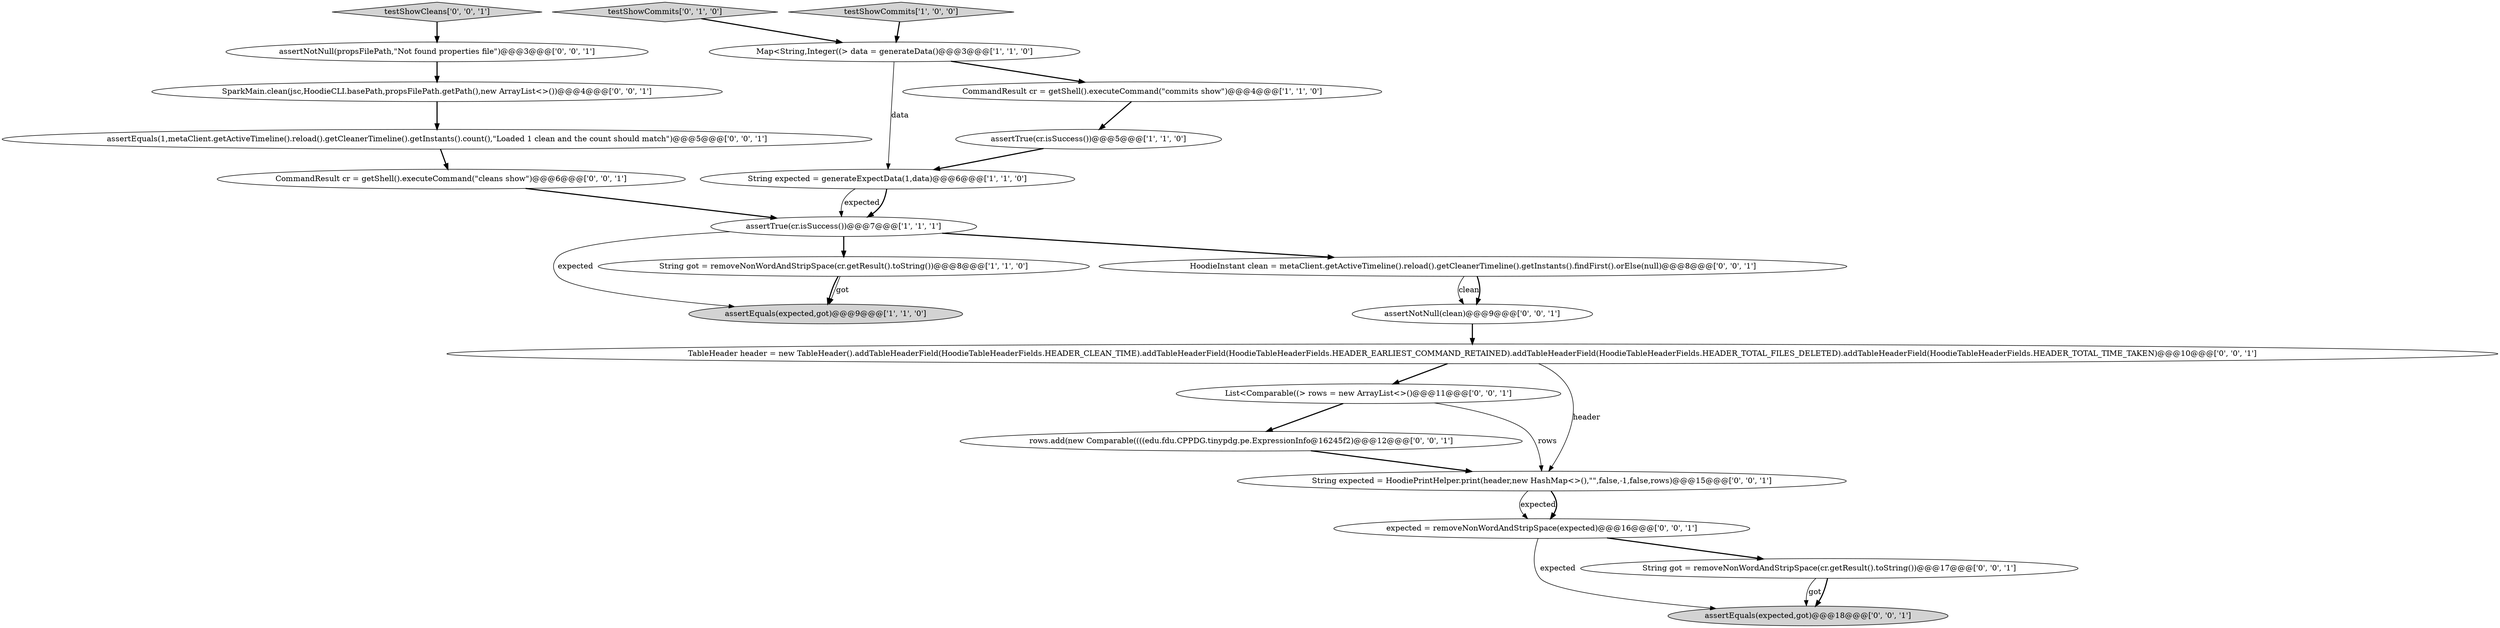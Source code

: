 digraph {
5 [style = filled, label = "assertEquals(expected,got)@@@9@@@['1', '1', '0']", fillcolor = lightgray, shape = ellipse image = "AAA0AAABBB1BBB"];
8 [style = filled, label = "testShowCommits['0', '1', '0']", fillcolor = lightgray, shape = diamond image = "AAA0AAABBB2BBB"];
9 [style = filled, label = "expected = removeNonWordAndStripSpace(expected)@@@16@@@['0', '0', '1']", fillcolor = white, shape = ellipse image = "AAA0AAABBB3BBB"];
4 [style = filled, label = "testShowCommits['1', '0', '0']", fillcolor = lightgray, shape = diamond image = "AAA0AAABBB1BBB"];
6 [style = filled, label = "String got = removeNonWordAndStripSpace(cr.getResult().toString())@@@8@@@['1', '1', '0']", fillcolor = white, shape = ellipse image = "AAA0AAABBB1BBB"];
1 [style = filled, label = "assertTrue(cr.isSuccess())@@@5@@@['1', '1', '0']", fillcolor = white, shape = ellipse image = "AAA0AAABBB1BBB"];
14 [style = filled, label = "assertEquals(1,metaClient.getActiveTimeline().reload().getCleanerTimeline().getInstants().count(),\"Loaded 1 clean and the count should match\")@@@5@@@['0', '0', '1']", fillcolor = white, shape = ellipse image = "AAA0AAABBB3BBB"];
10 [style = filled, label = "TableHeader header = new TableHeader().addTableHeaderField(HoodieTableHeaderFields.HEADER_CLEAN_TIME).addTableHeaderField(HoodieTableHeaderFields.HEADER_EARLIEST_COMMAND_RETAINED).addTableHeaderField(HoodieTableHeaderFields.HEADER_TOTAL_FILES_DELETED).addTableHeaderField(HoodieTableHeaderFields.HEADER_TOTAL_TIME_TAKEN)@@@10@@@['0', '0', '1']", fillcolor = white, shape = ellipse image = "AAA0AAABBB3BBB"];
19 [style = filled, label = "rows.add(new Comparable((((edu.fdu.CPPDG.tinypdg.pe.ExpressionInfo@16245f2)@@@12@@@['0', '0', '1']", fillcolor = white, shape = ellipse image = "AAA0AAABBB3BBB"];
0 [style = filled, label = "Map<String,Integer((> data = generateData()@@@3@@@['1', '1', '0']", fillcolor = white, shape = ellipse image = "AAA0AAABBB1BBB"];
11 [style = filled, label = "CommandResult cr = getShell().executeCommand(\"cleans show\")@@@6@@@['0', '0', '1']", fillcolor = white, shape = ellipse image = "AAA0AAABBB3BBB"];
2 [style = filled, label = "assertTrue(cr.isSuccess())@@@7@@@['1', '1', '1']", fillcolor = white, shape = ellipse image = "AAA0AAABBB1BBB"];
21 [style = filled, label = "HoodieInstant clean = metaClient.getActiveTimeline().reload().getCleanerTimeline().getInstants().findFirst().orElse(null)@@@8@@@['0', '0', '1']", fillcolor = white, shape = ellipse image = "AAA0AAABBB3BBB"];
18 [style = filled, label = "assertNotNull(clean)@@@9@@@['0', '0', '1']", fillcolor = white, shape = ellipse image = "AAA0AAABBB3BBB"];
13 [style = filled, label = "List<Comparable((> rows = new ArrayList<>()@@@11@@@['0', '0', '1']", fillcolor = white, shape = ellipse image = "AAA0AAABBB3BBB"];
12 [style = filled, label = "testShowCleans['0', '0', '1']", fillcolor = lightgray, shape = diamond image = "AAA0AAABBB3BBB"];
7 [style = filled, label = "String expected = generateExpectData(1,data)@@@6@@@['1', '1', '0']", fillcolor = white, shape = ellipse image = "AAA0AAABBB1BBB"];
20 [style = filled, label = "String expected = HoodiePrintHelper.print(header,new HashMap<>(),\"\",false,-1,false,rows)@@@15@@@['0', '0', '1']", fillcolor = white, shape = ellipse image = "AAA0AAABBB3BBB"];
3 [style = filled, label = "CommandResult cr = getShell().executeCommand(\"commits show\")@@@4@@@['1', '1', '0']", fillcolor = white, shape = ellipse image = "AAA0AAABBB1BBB"];
22 [style = filled, label = "assertEquals(expected,got)@@@18@@@['0', '0', '1']", fillcolor = lightgray, shape = ellipse image = "AAA0AAABBB3BBB"];
15 [style = filled, label = "String got = removeNonWordAndStripSpace(cr.getResult().toString())@@@17@@@['0', '0', '1']", fillcolor = white, shape = ellipse image = "AAA0AAABBB3BBB"];
17 [style = filled, label = "assertNotNull(propsFilePath,\"Not found properties file\")@@@3@@@['0', '0', '1']", fillcolor = white, shape = ellipse image = "AAA0AAABBB3BBB"];
16 [style = filled, label = "SparkMain.clean(jsc,HoodieCLI.basePath,propsFilePath.getPath(),new ArrayList<>())@@@4@@@['0', '0', '1']", fillcolor = white, shape = ellipse image = "AAA0AAABBB3BBB"];
7->2 [style = solid, label="expected"];
13->20 [style = solid, label="rows"];
13->19 [style = bold, label=""];
8->0 [style = bold, label=""];
19->20 [style = bold, label=""];
10->20 [style = solid, label="header"];
9->15 [style = bold, label=""];
15->22 [style = solid, label="got"];
15->22 [style = bold, label=""];
0->3 [style = bold, label=""];
14->11 [style = bold, label=""];
11->2 [style = bold, label=""];
3->1 [style = bold, label=""];
12->17 [style = bold, label=""];
21->18 [style = solid, label="clean"];
10->13 [style = bold, label=""];
21->18 [style = bold, label=""];
16->14 [style = bold, label=""];
18->10 [style = bold, label=""];
6->5 [style = bold, label=""];
9->22 [style = solid, label="expected"];
2->5 [style = solid, label="expected"];
2->6 [style = bold, label=""];
6->5 [style = solid, label="got"];
20->9 [style = solid, label="expected"];
20->9 [style = bold, label=""];
1->7 [style = bold, label=""];
0->7 [style = solid, label="data"];
17->16 [style = bold, label=""];
2->21 [style = bold, label=""];
4->0 [style = bold, label=""];
7->2 [style = bold, label=""];
}
